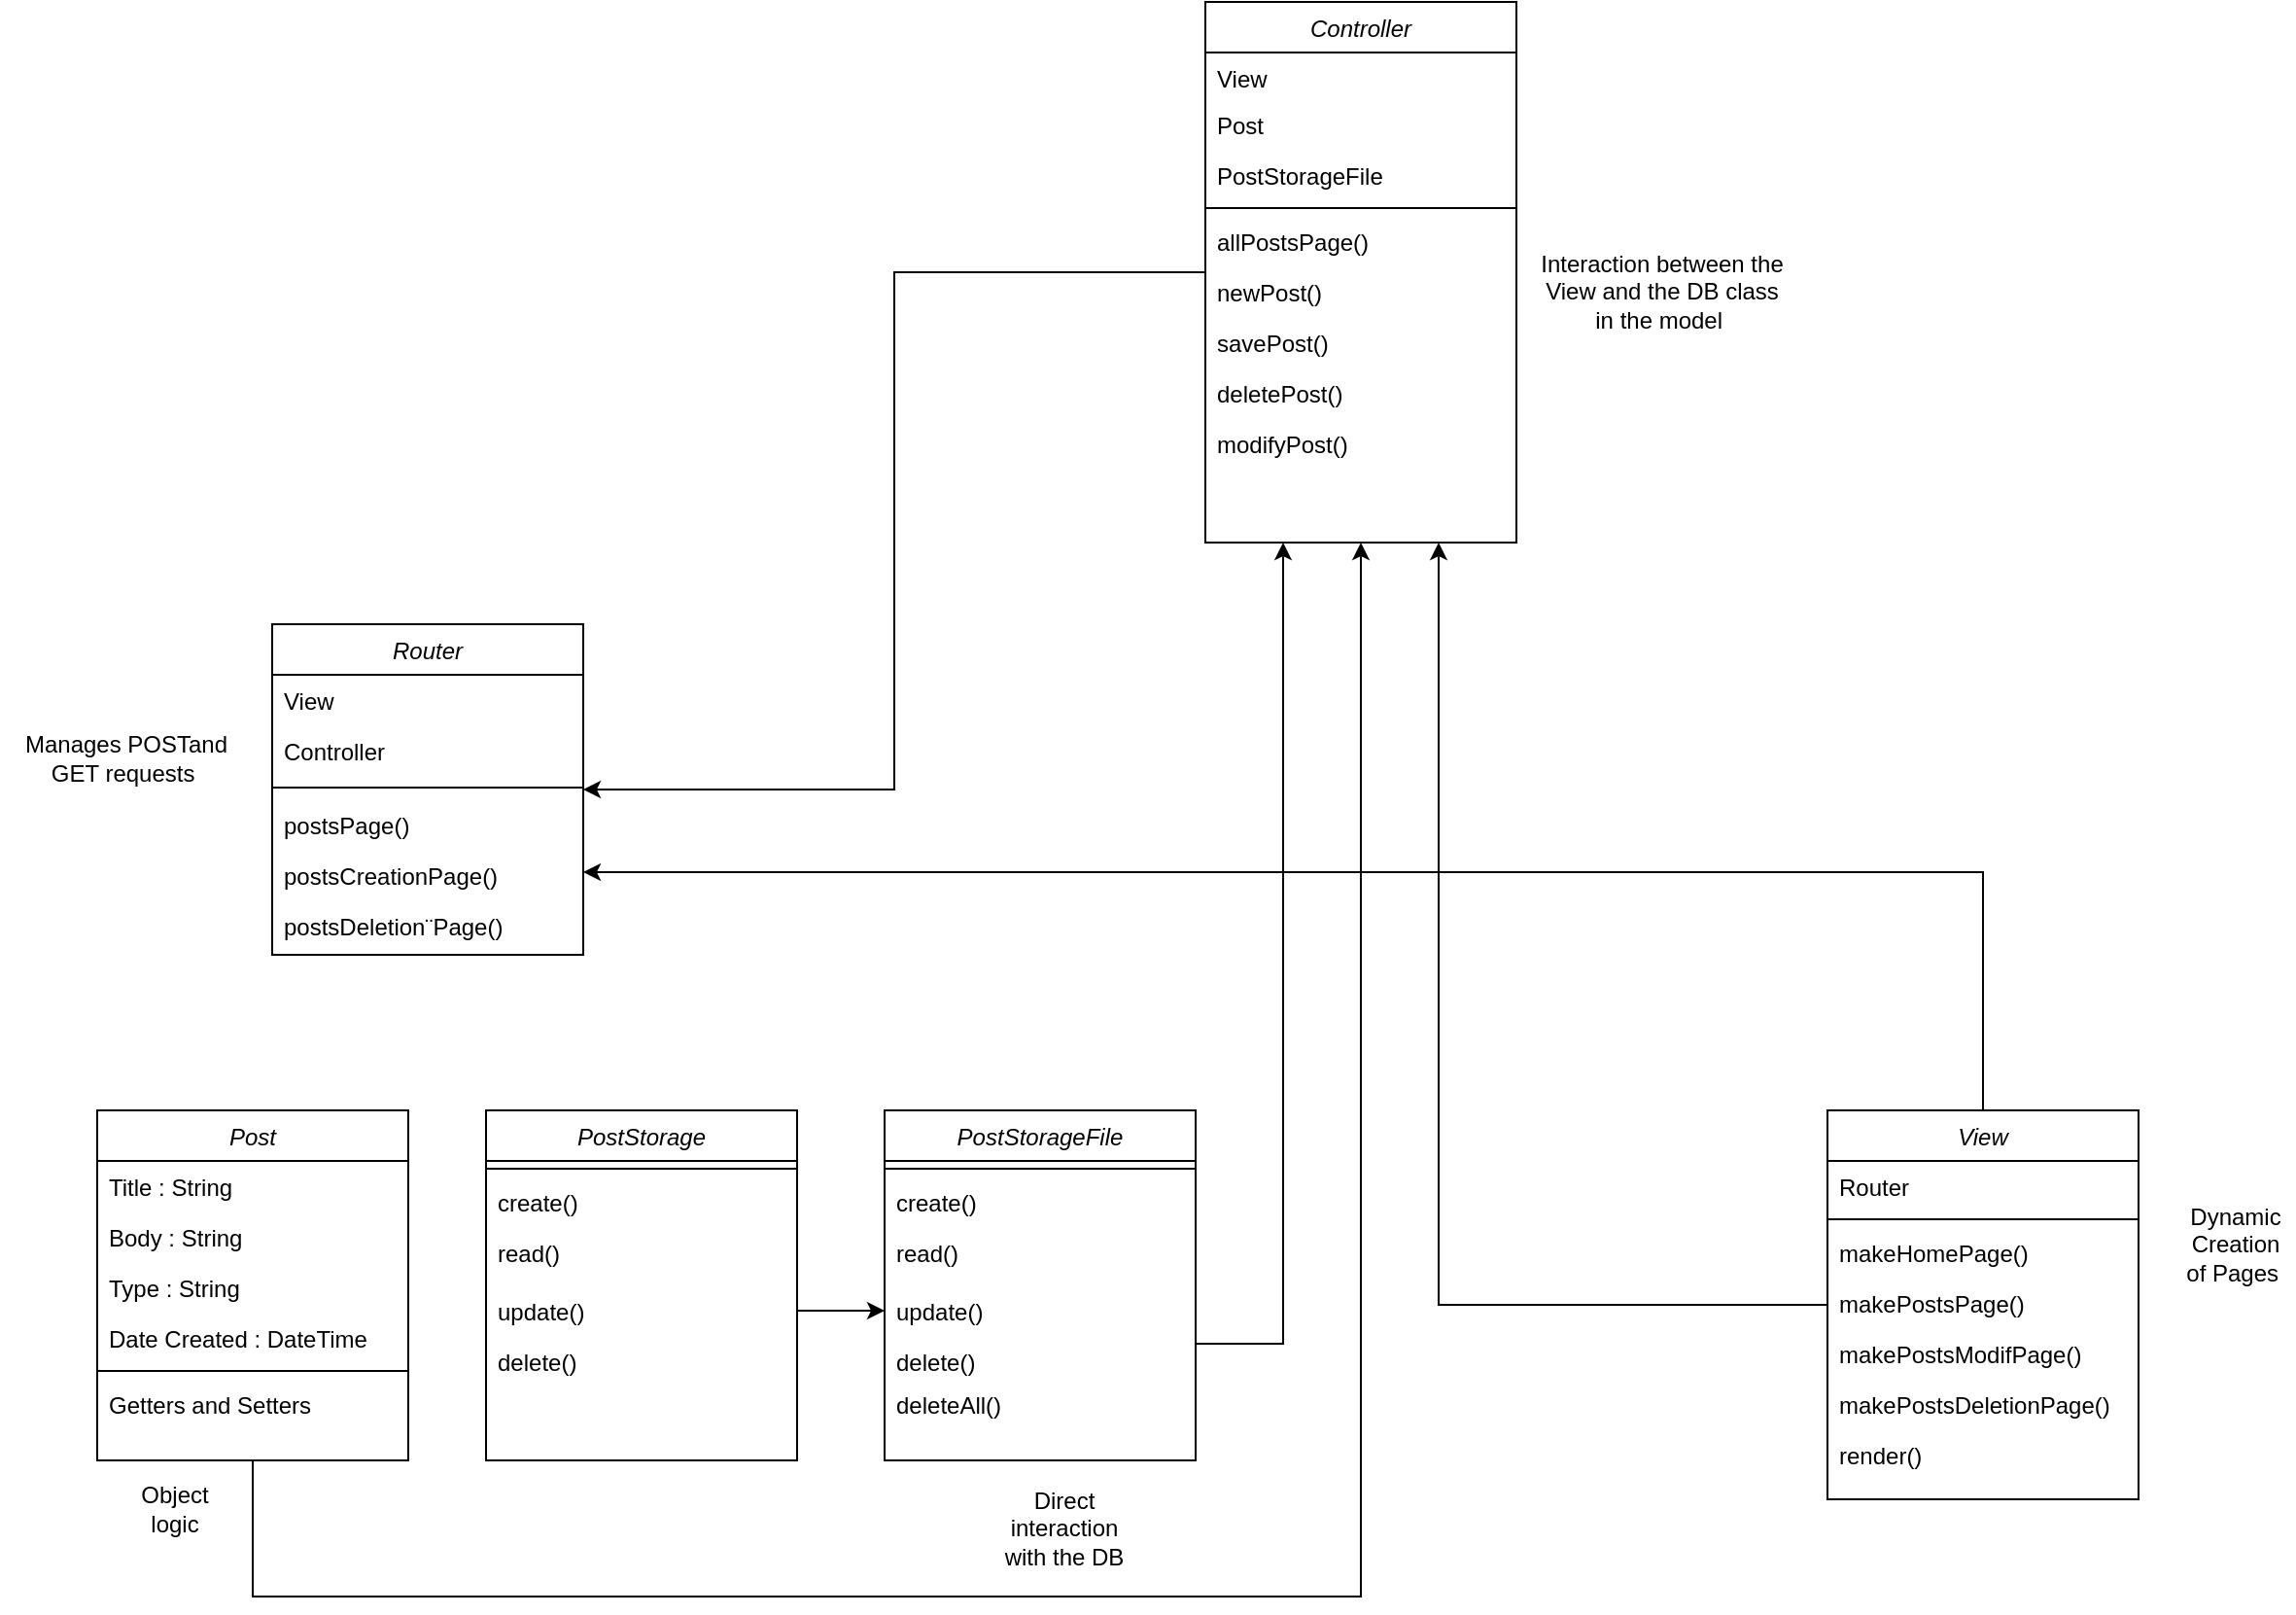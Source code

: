 <mxfile version="15.4.0" type="device"><diagram id="C5RBs43oDa-KdzZeNtuy" name="Page-1"><mxGraphModel dx="1678" dy="1348" grid="1" gridSize="10" guides="1" tooltips="1" connect="1" arrows="1" fold="1" page="0" pageScale="1" pageWidth="1169" pageHeight="827" math="0" shadow="0"><root><mxCell id="WIyWlLk6GJQsqaUBKTNV-0"/><mxCell id="WIyWlLk6GJQsqaUBKTNV-1" parent="WIyWlLk6GJQsqaUBKTNV-0"/><mxCell id="0qI2yYWPB_Pf0KxHocJv-11" style="edgeStyle=orthogonalEdgeStyle;rounded=0;orthogonalLoop=1;jettySize=auto;html=1;entryX=0.5;entryY=1;entryDx=0;entryDy=0;" edge="1" parent="WIyWlLk6GJQsqaUBKTNV-1" source="zkfFHV4jXpPFQw0GAbJ--0" target="uxUUaQwB0N5szMZi7Pdv-15"><mxGeometry relative="1" as="geometry"><Array as="points"><mxPoint x="670" y="690"/></Array></mxGeometry></mxCell><mxCell id="zkfFHV4jXpPFQw0GAbJ--0" value="Post" style="swimlane;fontStyle=2;align=center;verticalAlign=top;childLayout=stackLayout;horizontal=1;startSize=26;horizontalStack=0;resizeParent=1;resizeLast=0;collapsible=1;marginBottom=0;rounded=0;shadow=0;strokeWidth=1;" parent="WIyWlLk6GJQsqaUBKTNV-1" vertex="1"><mxGeometry x="20" y="440" width="160" height="180" as="geometry"><mxRectangle x="230" y="140" width="160" height="26" as="alternateBounds"/></mxGeometry></mxCell><mxCell id="zkfFHV4jXpPFQw0GAbJ--1" value="Title : String" style="text;align=left;verticalAlign=top;spacingLeft=4;spacingRight=4;overflow=hidden;rotatable=0;points=[[0,0.5],[1,0.5]];portConstraint=eastwest;" parent="zkfFHV4jXpPFQw0GAbJ--0" vertex="1"><mxGeometry y="26" width="160" height="26" as="geometry"/></mxCell><mxCell id="zkfFHV4jXpPFQw0GAbJ--2" value="Body : String" style="text;align=left;verticalAlign=top;spacingLeft=4;spacingRight=4;overflow=hidden;rotatable=0;points=[[0,0.5],[1,0.5]];portConstraint=eastwest;rounded=0;shadow=0;html=0;" parent="zkfFHV4jXpPFQw0GAbJ--0" vertex="1"><mxGeometry y="52" width="160" height="26" as="geometry"/></mxCell><mxCell id="zkfFHV4jXpPFQw0GAbJ--3" value="Type : String" style="text;align=left;verticalAlign=top;spacingLeft=4;spacingRight=4;overflow=hidden;rotatable=0;points=[[0,0.5],[1,0.5]];portConstraint=eastwest;rounded=0;shadow=0;html=0;" parent="zkfFHV4jXpPFQw0GAbJ--0" vertex="1"><mxGeometry y="78" width="160" height="26" as="geometry"/></mxCell><mxCell id="uxUUaQwB0N5szMZi7Pdv-21" value="Date Created : DateTime" style="text;align=left;verticalAlign=top;spacingLeft=4;spacingRight=4;overflow=hidden;rotatable=0;points=[[0,0.5],[1,0.5]];portConstraint=eastwest;rounded=0;shadow=0;html=0;" parent="zkfFHV4jXpPFQw0GAbJ--0" vertex="1"><mxGeometry y="104" width="160" height="26" as="geometry"/></mxCell><mxCell id="zkfFHV4jXpPFQw0GAbJ--4" value="" style="line;html=1;strokeWidth=1;align=left;verticalAlign=middle;spacingTop=-1;spacingLeft=3;spacingRight=3;rotatable=0;labelPosition=right;points=[];portConstraint=eastwest;" parent="zkfFHV4jXpPFQw0GAbJ--0" vertex="1"><mxGeometry y="130" width="160" height="8" as="geometry"/></mxCell><mxCell id="zkfFHV4jXpPFQw0GAbJ--5" value="Getters and Setters" style="text;align=left;verticalAlign=top;spacingLeft=4;spacingRight=4;overflow=hidden;rotatable=0;points=[[0,0.5],[1,0.5]];portConstraint=eastwest;" parent="zkfFHV4jXpPFQw0GAbJ--0" vertex="1"><mxGeometry y="138" width="160" height="42" as="geometry"/></mxCell><mxCell id="0qI2yYWPB_Pf0KxHocJv-12" style="edgeStyle=orthogonalEdgeStyle;rounded=0;orthogonalLoop=1;jettySize=auto;html=1;entryX=0.25;entryY=1;entryDx=0;entryDy=0;" edge="1" parent="WIyWlLk6GJQsqaUBKTNV-1" source="uxUUaQwB0N5szMZi7Pdv-7" target="uxUUaQwB0N5szMZi7Pdv-15"><mxGeometry relative="1" as="geometry"><Array as="points"><mxPoint x="630" y="560"/></Array></mxGeometry></mxCell><mxCell id="uxUUaQwB0N5szMZi7Pdv-7" value="PostStorageFile" style="swimlane;fontStyle=2;align=center;verticalAlign=top;childLayout=stackLayout;horizontal=1;startSize=26;horizontalStack=0;resizeParent=1;resizeLast=0;collapsible=1;marginBottom=0;rounded=0;shadow=0;strokeWidth=1;" parent="WIyWlLk6GJQsqaUBKTNV-1" vertex="1"><mxGeometry x="425" y="440" width="160" height="180" as="geometry"><mxRectangle x="230" y="140" width="160" height="26" as="alternateBounds"/></mxGeometry></mxCell><mxCell id="uxUUaQwB0N5szMZi7Pdv-8" value="" style="line;html=1;strokeWidth=1;align=left;verticalAlign=middle;spacingTop=-1;spacingLeft=3;spacingRight=3;rotatable=0;labelPosition=right;points=[];portConstraint=eastwest;" parent="uxUUaQwB0N5szMZi7Pdv-7" vertex="1"><mxGeometry y="26" width="160" height="8" as="geometry"/></mxCell><mxCell id="0qI2yYWPB_Pf0KxHocJv-26" value="create()" style="text;align=left;verticalAlign=top;spacingLeft=4;spacingRight=4;overflow=hidden;rotatable=0;points=[[0,0.5],[1,0.5]];portConstraint=eastwest;" vertex="1" parent="uxUUaQwB0N5szMZi7Pdv-7"><mxGeometry y="34" width="160" height="26" as="geometry"/></mxCell><mxCell id="0qI2yYWPB_Pf0KxHocJv-27" value="read()" style="text;align=left;verticalAlign=top;spacingLeft=4;spacingRight=4;overflow=hidden;rotatable=0;points=[[0,0.5],[1,0.5]];portConstraint=eastwest;" vertex="1" parent="uxUUaQwB0N5szMZi7Pdv-7"><mxGeometry y="60" width="160" height="30" as="geometry"/></mxCell><mxCell id="0qI2yYWPB_Pf0KxHocJv-28" value="update()" style="text;align=left;verticalAlign=top;spacingLeft=4;spacingRight=4;overflow=hidden;rotatable=0;points=[[0,0.5],[1,0.5]];portConstraint=eastwest;" vertex="1" parent="uxUUaQwB0N5szMZi7Pdv-7"><mxGeometry y="90" width="160" height="26" as="geometry"/></mxCell><mxCell id="0qI2yYWPB_Pf0KxHocJv-36" value="delete()" style="text;align=left;verticalAlign=top;spacingLeft=4;spacingRight=4;overflow=hidden;rotatable=0;points=[[0,0.5],[1,0.5]];portConstraint=eastwest;" vertex="1" parent="uxUUaQwB0N5szMZi7Pdv-7"><mxGeometry y="116" width="160" height="26" as="geometry"/></mxCell><mxCell id="0qI2yYWPB_Pf0KxHocJv-2" style="edgeStyle=orthogonalEdgeStyle;rounded=0;orthogonalLoop=1;jettySize=auto;html=1;exitX=0.5;exitY=0;exitDx=0;exitDy=0;entryX=1;entryY=0.75;entryDx=0;entryDy=0;" edge="1" parent="WIyWlLk6GJQsqaUBKTNV-1" source="uxUUaQwB0N5szMZi7Pdv-9" target="blDhQmJtl89pSLCrwb4N-0"><mxGeometry relative="1" as="geometry"/></mxCell><mxCell id="0qI2yYWPB_Pf0KxHocJv-10" style="edgeStyle=orthogonalEdgeStyle;rounded=0;orthogonalLoop=1;jettySize=auto;html=1;entryX=0.75;entryY=1;entryDx=0;entryDy=0;" edge="1" parent="WIyWlLk6GJQsqaUBKTNV-1" source="uxUUaQwB0N5szMZi7Pdv-9" target="uxUUaQwB0N5szMZi7Pdv-15"><mxGeometry relative="1" as="geometry"/></mxCell><mxCell id="uxUUaQwB0N5szMZi7Pdv-9" value="View" style="swimlane;fontStyle=2;align=center;verticalAlign=top;childLayout=stackLayout;horizontal=1;startSize=26;horizontalStack=0;resizeParent=1;resizeLast=0;collapsible=1;marginBottom=0;rounded=0;shadow=0;strokeWidth=1;" parent="WIyWlLk6GJQsqaUBKTNV-1" vertex="1"><mxGeometry x="910" y="440" width="160" height="200" as="geometry"><mxRectangle x="230" y="140" width="160" height="26" as="alternateBounds"/></mxGeometry></mxCell><mxCell id="0qI2yYWPB_Pf0KxHocJv-32" value="Router" style="text;align=left;verticalAlign=top;spacingLeft=4;spacingRight=4;overflow=hidden;rotatable=0;points=[[0,0.5],[1,0.5]];portConstraint=eastwest;" vertex="1" parent="uxUUaQwB0N5szMZi7Pdv-9"><mxGeometry y="26" width="160" height="26" as="geometry"/></mxCell><mxCell id="uxUUaQwB0N5szMZi7Pdv-13" value="" style="line;html=1;strokeWidth=1;align=left;verticalAlign=middle;spacingTop=-1;spacingLeft=3;spacingRight=3;rotatable=0;labelPosition=right;points=[];portConstraint=eastwest;" parent="uxUUaQwB0N5szMZi7Pdv-9" vertex="1"><mxGeometry y="52" width="160" height="8" as="geometry"/></mxCell><mxCell id="0qI2yYWPB_Pf0KxHocJv-33" value="makeHomePage()" style="text;align=left;verticalAlign=top;spacingLeft=4;spacingRight=4;overflow=hidden;rotatable=0;points=[[0,0.5],[1,0.5]];portConstraint=eastwest;" vertex="1" parent="uxUUaQwB0N5szMZi7Pdv-9"><mxGeometry y="60" width="160" height="26" as="geometry"/></mxCell><mxCell id="0qI2yYWPB_Pf0KxHocJv-49" value="makePostsPage()" style="text;align=left;verticalAlign=top;spacingLeft=4;spacingRight=4;overflow=hidden;rotatable=0;points=[[0,0.5],[1,0.5]];portConstraint=eastwest;" vertex="1" parent="uxUUaQwB0N5szMZi7Pdv-9"><mxGeometry y="86" width="160" height="26" as="geometry"/></mxCell><mxCell id="0qI2yYWPB_Pf0KxHocJv-50" value="makePostsModifPage()" style="text;align=left;verticalAlign=top;spacingLeft=4;spacingRight=4;overflow=hidden;rotatable=0;points=[[0,0.5],[1,0.5]];portConstraint=eastwest;" vertex="1" parent="uxUUaQwB0N5szMZi7Pdv-9"><mxGeometry y="112" width="160" height="26" as="geometry"/></mxCell><mxCell id="0qI2yYWPB_Pf0KxHocJv-51" value="makePostsDeletionPage()" style="text;align=left;verticalAlign=top;spacingLeft=4;spacingRight=4;overflow=hidden;rotatable=0;points=[[0,0.5],[1,0.5]];portConstraint=eastwest;" vertex="1" parent="uxUUaQwB0N5szMZi7Pdv-9"><mxGeometry y="138" width="160" height="26" as="geometry"/></mxCell><mxCell id="0qI2yYWPB_Pf0KxHocJv-31" value="render()" style="text;align=left;verticalAlign=top;spacingLeft=4;spacingRight=4;overflow=hidden;rotatable=0;points=[[0,0.5],[1,0.5]];portConstraint=eastwest;" vertex="1" parent="uxUUaQwB0N5szMZi7Pdv-9"><mxGeometry y="164" width="160" height="26" as="geometry"/></mxCell><mxCell id="0qI2yYWPB_Pf0KxHocJv-3" style="edgeStyle=orthogonalEdgeStyle;rounded=0;orthogonalLoop=1;jettySize=auto;html=1;entryX=1;entryY=0.5;entryDx=0;entryDy=0;" edge="1" parent="WIyWlLk6GJQsqaUBKTNV-1" source="uxUUaQwB0N5szMZi7Pdv-15" target="blDhQmJtl89pSLCrwb4N-0"><mxGeometry relative="1" as="geometry"/></mxCell><mxCell id="uxUUaQwB0N5szMZi7Pdv-15" value="Controller" style="swimlane;fontStyle=2;align=center;verticalAlign=top;childLayout=stackLayout;horizontal=1;startSize=26;horizontalStack=0;resizeParent=1;resizeLast=0;collapsible=1;marginBottom=0;rounded=0;shadow=0;strokeWidth=1;" parent="WIyWlLk6GJQsqaUBKTNV-1" vertex="1"><mxGeometry x="590" y="-130" width="160" height="278" as="geometry"><mxRectangle x="230" y="140" width="160" height="26" as="alternateBounds"/></mxGeometry></mxCell><mxCell id="uxUUaQwB0N5szMZi7Pdv-16" value="View" style="text;align=left;verticalAlign=top;spacingLeft=4;spacingRight=4;overflow=hidden;rotatable=0;points=[[0,0.5],[1,0.5]];portConstraint=eastwest;" parent="uxUUaQwB0N5szMZi7Pdv-15" vertex="1"><mxGeometry y="26" width="160" height="24" as="geometry"/></mxCell><mxCell id="0qI2yYWPB_Pf0KxHocJv-23" value="Post" style="text;align=left;verticalAlign=top;spacingLeft=4;spacingRight=4;overflow=hidden;rotatable=0;points=[[0,0.5],[1,0.5]];portConstraint=eastwest;rounded=0;shadow=0;html=0;" vertex="1" parent="uxUUaQwB0N5szMZi7Pdv-15"><mxGeometry y="50" width="160" height="26" as="geometry"/></mxCell><mxCell id="uxUUaQwB0N5szMZi7Pdv-17" value="PostStorageFile" style="text;align=left;verticalAlign=top;spacingLeft=4;spacingRight=4;overflow=hidden;rotatable=0;points=[[0,0.5],[1,0.5]];portConstraint=eastwest;rounded=0;shadow=0;html=0;" parent="uxUUaQwB0N5szMZi7Pdv-15" vertex="1"><mxGeometry y="76" width="160" height="26" as="geometry"/></mxCell><mxCell id="uxUUaQwB0N5szMZi7Pdv-19" value="" style="line;html=1;strokeWidth=1;align=left;verticalAlign=middle;spacingTop=-1;spacingLeft=3;spacingRight=3;rotatable=0;labelPosition=right;points=[];portConstraint=eastwest;" parent="uxUUaQwB0N5szMZi7Pdv-15" vertex="1"><mxGeometry y="102" width="160" height="8" as="geometry"/></mxCell><mxCell id="0qI2yYWPB_Pf0KxHocJv-24" value="allPostsPage()" style="text;align=left;verticalAlign=top;spacingLeft=4;spacingRight=4;overflow=hidden;rotatable=0;points=[[0,0.5],[1,0.5]];portConstraint=eastwest;" vertex="1" parent="uxUUaQwB0N5szMZi7Pdv-15"><mxGeometry y="110" width="160" height="26" as="geometry"/></mxCell><mxCell id="uxUUaQwB0N5szMZi7Pdv-20" value="newPost()" style="text;align=left;verticalAlign=top;spacingLeft=4;spacingRight=4;overflow=hidden;rotatable=0;points=[[0,0.5],[1,0.5]];portConstraint=eastwest;" parent="uxUUaQwB0N5szMZi7Pdv-15" vertex="1"><mxGeometry y="136" width="160" height="26" as="geometry"/></mxCell><mxCell id="0qI2yYWPB_Pf0KxHocJv-25" value="savePost()" style="text;align=left;verticalAlign=top;spacingLeft=4;spacingRight=4;overflow=hidden;rotatable=0;points=[[0,0.5],[1,0.5]];portConstraint=eastwest;" vertex="1" parent="uxUUaQwB0N5szMZi7Pdv-15"><mxGeometry y="162" width="160" height="26" as="geometry"/></mxCell><mxCell id="0qI2yYWPB_Pf0KxHocJv-34" value="deletePost()" style="text;align=left;verticalAlign=top;spacingLeft=4;spacingRight=4;overflow=hidden;rotatable=0;points=[[0,0.5],[1,0.5]];portConstraint=eastwest;" vertex="1" parent="uxUUaQwB0N5szMZi7Pdv-15"><mxGeometry y="188" width="160" height="26" as="geometry"/></mxCell><mxCell id="0qI2yYWPB_Pf0KxHocJv-35" value="modifyPost()" style="text;align=left;verticalAlign=top;spacingLeft=4;spacingRight=4;overflow=hidden;rotatable=0;points=[[0,0.5],[1,0.5]];portConstraint=eastwest;" vertex="1" parent="uxUUaQwB0N5szMZi7Pdv-15"><mxGeometry y="214" width="160" height="26" as="geometry"/></mxCell><mxCell id="blDhQmJtl89pSLCrwb4N-0" value="Router" style="swimlane;fontStyle=2;align=center;verticalAlign=top;childLayout=stackLayout;horizontal=1;startSize=26;horizontalStack=0;resizeParent=1;resizeLast=0;collapsible=1;marginBottom=0;rounded=0;shadow=0;strokeWidth=1;" parent="WIyWlLk6GJQsqaUBKTNV-1" vertex="1"><mxGeometry x="110" y="190" width="160" height="170" as="geometry"><mxRectangle x="230" y="140" width="160" height="26" as="alternateBounds"/></mxGeometry></mxCell><mxCell id="0qI2yYWPB_Pf0KxHocJv-29" value="View" style="text;align=left;verticalAlign=top;spacingLeft=4;spacingRight=4;overflow=hidden;rotatable=0;points=[[0,0.5],[1,0.5]];portConstraint=eastwest;" vertex="1" parent="blDhQmJtl89pSLCrwb4N-0"><mxGeometry y="26" width="160" height="26" as="geometry"/></mxCell><mxCell id="0qI2yYWPB_Pf0KxHocJv-30" value="Controller" style="text;align=left;verticalAlign=top;spacingLeft=4;spacingRight=4;overflow=hidden;rotatable=0;points=[[0,0.5],[1,0.5]];portConstraint=eastwest;" vertex="1" parent="blDhQmJtl89pSLCrwb4N-0"><mxGeometry y="52" width="160" height="26" as="geometry"/></mxCell><mxCell id="blDhQmJtl89pSLCrwb4N-3" value="" style="line;html=1;strokeWidth=1;align=left;verticalAlign=middle;spacingTop=-1;spacingLeft=3;spacingRight=3;rotatable=0;labelPosition=right;points=[];portConstraint=eastwest;" parent="blDhQmJtl89pSLCrwb4N-0" vertex="1"><mxGeometry y="78" width="160" height="12" as="geometry"/></mxCell><mxCell id="0qI2yYWPB_Pf0KxHocJv-52" value="postsPage()" style="text;align=left;verticalAlign=top;spacingLeft=4;spacingRight=4;overflow=hidden;rotatable=0;points=[[0,0.5],[1,0.5]];portConstraint=eastwest;" vertex="1" parent="blDhQmJtl89pSLCrwb4N-0"><mxGeometry y="90" width="160" height="26" as="geometry"/></mxCell><mxCell id="0qI2yYWPB_Pf0KxHocJv-53" value="postsCreationPage()" style="text;align=left;verticalAlign=top;spacingLeft=4;spacingRight=4;overflow=hidden;rotatable=0;points=[[0,0.5],[1,0.5]];portConstraint=eastwest;" vertex="1" parent="blDhQmJtl89pSLCrwb4N-0"><mxGeometry y="116" width="160" height="26" as="geometry"/></mxCell><mxCell id="0qI2yYWPB_Pf0KxHocJv-54" value="postsDeletion¨Page()" style="text;align=left;verticalAlign=top;spacingLeft=4;spacingRight=4;overflow=hidden;rotatable=0;points=[[0,0.5],[1,0.5]];portConstraint=eastwest;" vertex="1" parent="blDhQmJtl89pSLCrwb4N-0"><mxGeometry y="142" width="160" height="26" as="geometry"/></mxCell><mxCell id="0qI2yYWPB_Pf0KxHocJv-4" value="Direct interaction with the DB" style="text;html=1;strokeColor=none;fillColor=none;align=center;verticalAlign=middle;whiteSpace=wrap;rounded=0;" vertex="1" parent="WIyWlLk6GJQsqaUBKTNV-1"><mxGeometry x="480" y="630" width="75" height="50" as="geometry"/></mxCell><mxCell id="0qI2yYWPB_Pf0KxHocJv-6" value="Object logic" style="text;html=1;strokeColor=none;fillColor=none;align=center;verticalAlign=middle;whiteSpace=wrap;rounded=0;" vertex="1" parent="WIyWlLk6GJQsqaUBKTNV-1"><mxGeometry x="30" y="630" width="60" height="30" as="geometry"/></mxCell><mxCell id="0qI2yYWPB_Pf0KxHocJv-16" value="Interaction between the View and the DB class in the model&amp;nbsp;" style="text;html=1;strokeColor=none;fillColor=none;align=center;verticalAlign=middle;whiteSpace=wrap;rounded=0;" vertex="1" parent="WIyWlLk6GJQsqaUBKTNV-1"><mxGeometry x="760" y="-30" width="130" height="97" as="geometry"/></mxCell><mxCell id="0qI2yYWPB_Pf0KxHocJv-17" value="Dynamic Creation of Pages&amp;nbsp;" style="text;html=1;strokeColor=none;fillColor=none;align=center;verticalAlign=middle;whiteSpace=wrap;rounded=0;" vertex="1" parent="WIyWlLk6GJQsqaUBKTNV-1"><mxGeometry x="1090" y="481" width="60" height="56" as="geometry"/></mxCell><mxCell id="0qI2yYWPB_Pf0KxHocJv-22" value="Manages POSTand GET requests&amp;nbsp;" style="text;html=1;strokeColor=none;fillColor=none;align=center;verticalAlign=middle;whiteSpace=wrap;rounded=0;" vertex="1" parent="WIyWlLk6GJQsqaUBKTNV-1"><mxGeometry x="-30" y="206" width="130" height="106" as="geometry"/></mxCell><mxCell id="0qI2yYWPB_Pf0KxHocJv-39" value="deleteAll()" style="text;align=left;verticalAlign=top;spacingLeft=4;spacingRight=4;overflow=hidden;rotatable=0;points=[[0,0.5],[1,0.5]];portConstraint=eastwest;" vertex="1" parent="WIyWlLk6GJQsqaUBKTNV-1"><mxGeometry x="425" y="578" width="160" height="26" as="geometry"/></mxCell><mxCell id="0qI2yYWPB_Pf0KxHocJv-40" value="PostStorage" style="swimlane;fontStyle=2;align=center;verticalAlign=top;childLayout=stackLayout;horizontal=1;startSize=26;horizontalStack=0;resizeParent=1;resizeLast=0;collapsible=1;marginBottom=0;rounded=0;shadow=0;strokeWidth=1;" vertex="1" parent="WIyWlLk6GJQsqaUBKTNV-1"><mxGeometry x="220" y="440" width="160" height="180" as="geometry"><mxRectangle x="230" y="140" width="160" height="26" as="alternateBounds"/></mxGeometry></mxCell><mxCell id="0qI2yYWPB_Pf0KxHocJv-41" value="" style="line;html=1;strokeWidth=1;align=left;verticalAlign=middle;spacingTop=-1;spacingLeft=3;spacingRight=3;rotatable=0;labelPosition=right;points=[];portConstraint=eastwest;" vertex="1" parent="0qI2yYWPB_Pf0KxHocJv-40"><mxGeometry y="26" width="160" height="8" as="geometry"/></mxCell><mxCell id="0qI2yYWPB_Pf0KxHocJv-42" value="create()" style="text;align=left;verticalAlign=top;spacingLeft=4;spacingRight=4;overflow=hidden;rotatable=0;points=[[0,0.5],[1,0.5]];portConstraint=eastwest;" vertex="1" parent="0qI2yYWPB_Pf0KxHocJv-40"><mxGeometry y="34" width="160" height="26" as="geometry"/></mxCell><mxCell id="0qI2yYWPB_Pf0KxHocJv-43" value="read()" style="text;align=left;verticalAlign=top;spacingLeft=4;spacingRight=4;overflow=hidden;rotatable=0;points=[[0,0.5],[1,0.5]];portConstraint=eastwest;" vertex="1" parent="0qI2yYWPB_Pf0KxHocJv-40"><mxGeometry y="60" width="160" height="30" as="geometry"/></mxCell><mxCell id="0qI2yYWPB_Pf0KxHocJv-44" value="update()" style="text;align=left;verticalAlign=top;spacingLeft=4;spacingRight=4;overflow=hidden;rotatable=0;points=[[0,0.5],[1,0.5]];portConstraint=eastwest;" vertex="1" parent="0qI2yYWPB_Pf0KxHocJv-40"><mxGeometry y="90" width="160" height="26" as="geometry"/></mxCell><mxCell id="0qI2yYWPB_Pf0KxHocJv-45" value="delete()" style="text;align=left;verticalAlign=top;spacingLeft=4;spacingRight=4;overflow=hidden;rotatable=0;points=[[0,0.5],[1,0.5]];portConstraint=eastwest;" vertex="1" parent="0qI2yYWPB_Pf0KxHocJv-40"><mxGeometry y="116" width="160" height="26" as="geometry"/></mxCell><mxCell id="0qI2yYWPB_Pf0KxHocJv-48" style="edgeStyle=none;rounded=0;orthogonalLoop=1;jettySize=auto;html=1;entryX=0;entryY=0.5;entryDx=0;entryDy=0;" edge="1" parent="WIyWlLk6GJQsqaUBKTNV-1" source="0qI2yYWPB_Pf0KxHocJv-44" target="0qI2yYWPB_Pf0KxHocJv-28"><mxGeometry relative="1" as="geometry"/></mxCell></root></mxGraphModel></diagram></mxfile>